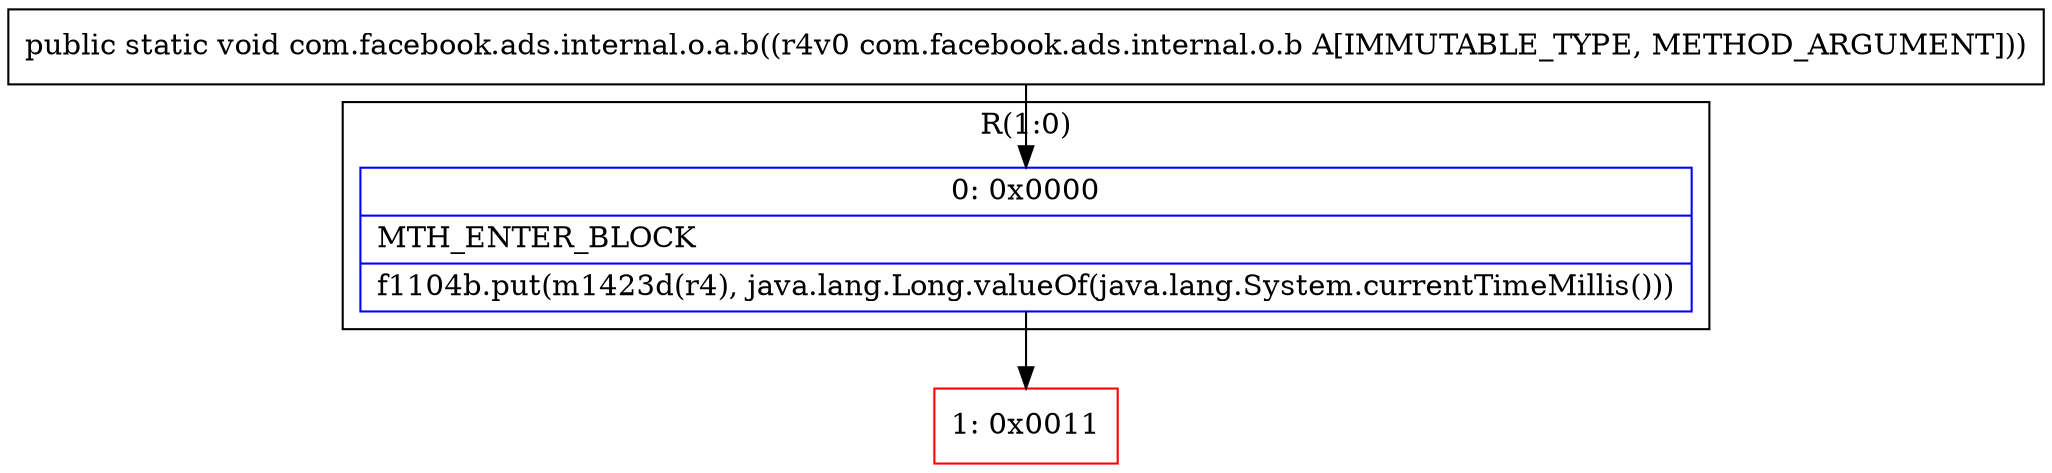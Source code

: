 digraph "CFG forcom.facebook.ads.internal.o.a.b(Lcom\/facebook\/ads\/internal\/o\/b;)V" {
subgraph cluster_Region_354407592 {
label = "R(1:0)";
node [shape=record,color=blue];
Node_0 [shape=record,label="{0\:\ 0x0000|MTH_ENTER_BLOCK\l|f1104b.put(m1423d(r4), java.lang.Long.valueOf(java.lang.System.currentTimeMillis()))\l}"];
}
Node_1 [shape=record,color=red,label="{1\:\ 0x0011}"];
MethodNode[shape=record,label="{public static void com.facebook.ads.internal.o.a.b((r4v0 com.facebook.ads.internal.o.b A[IMMUTABLE_TYPE, METHOD_ARGUMENT])) }"];
MethodNode -> Node_0;
Node_0 -> Node_1;
}

